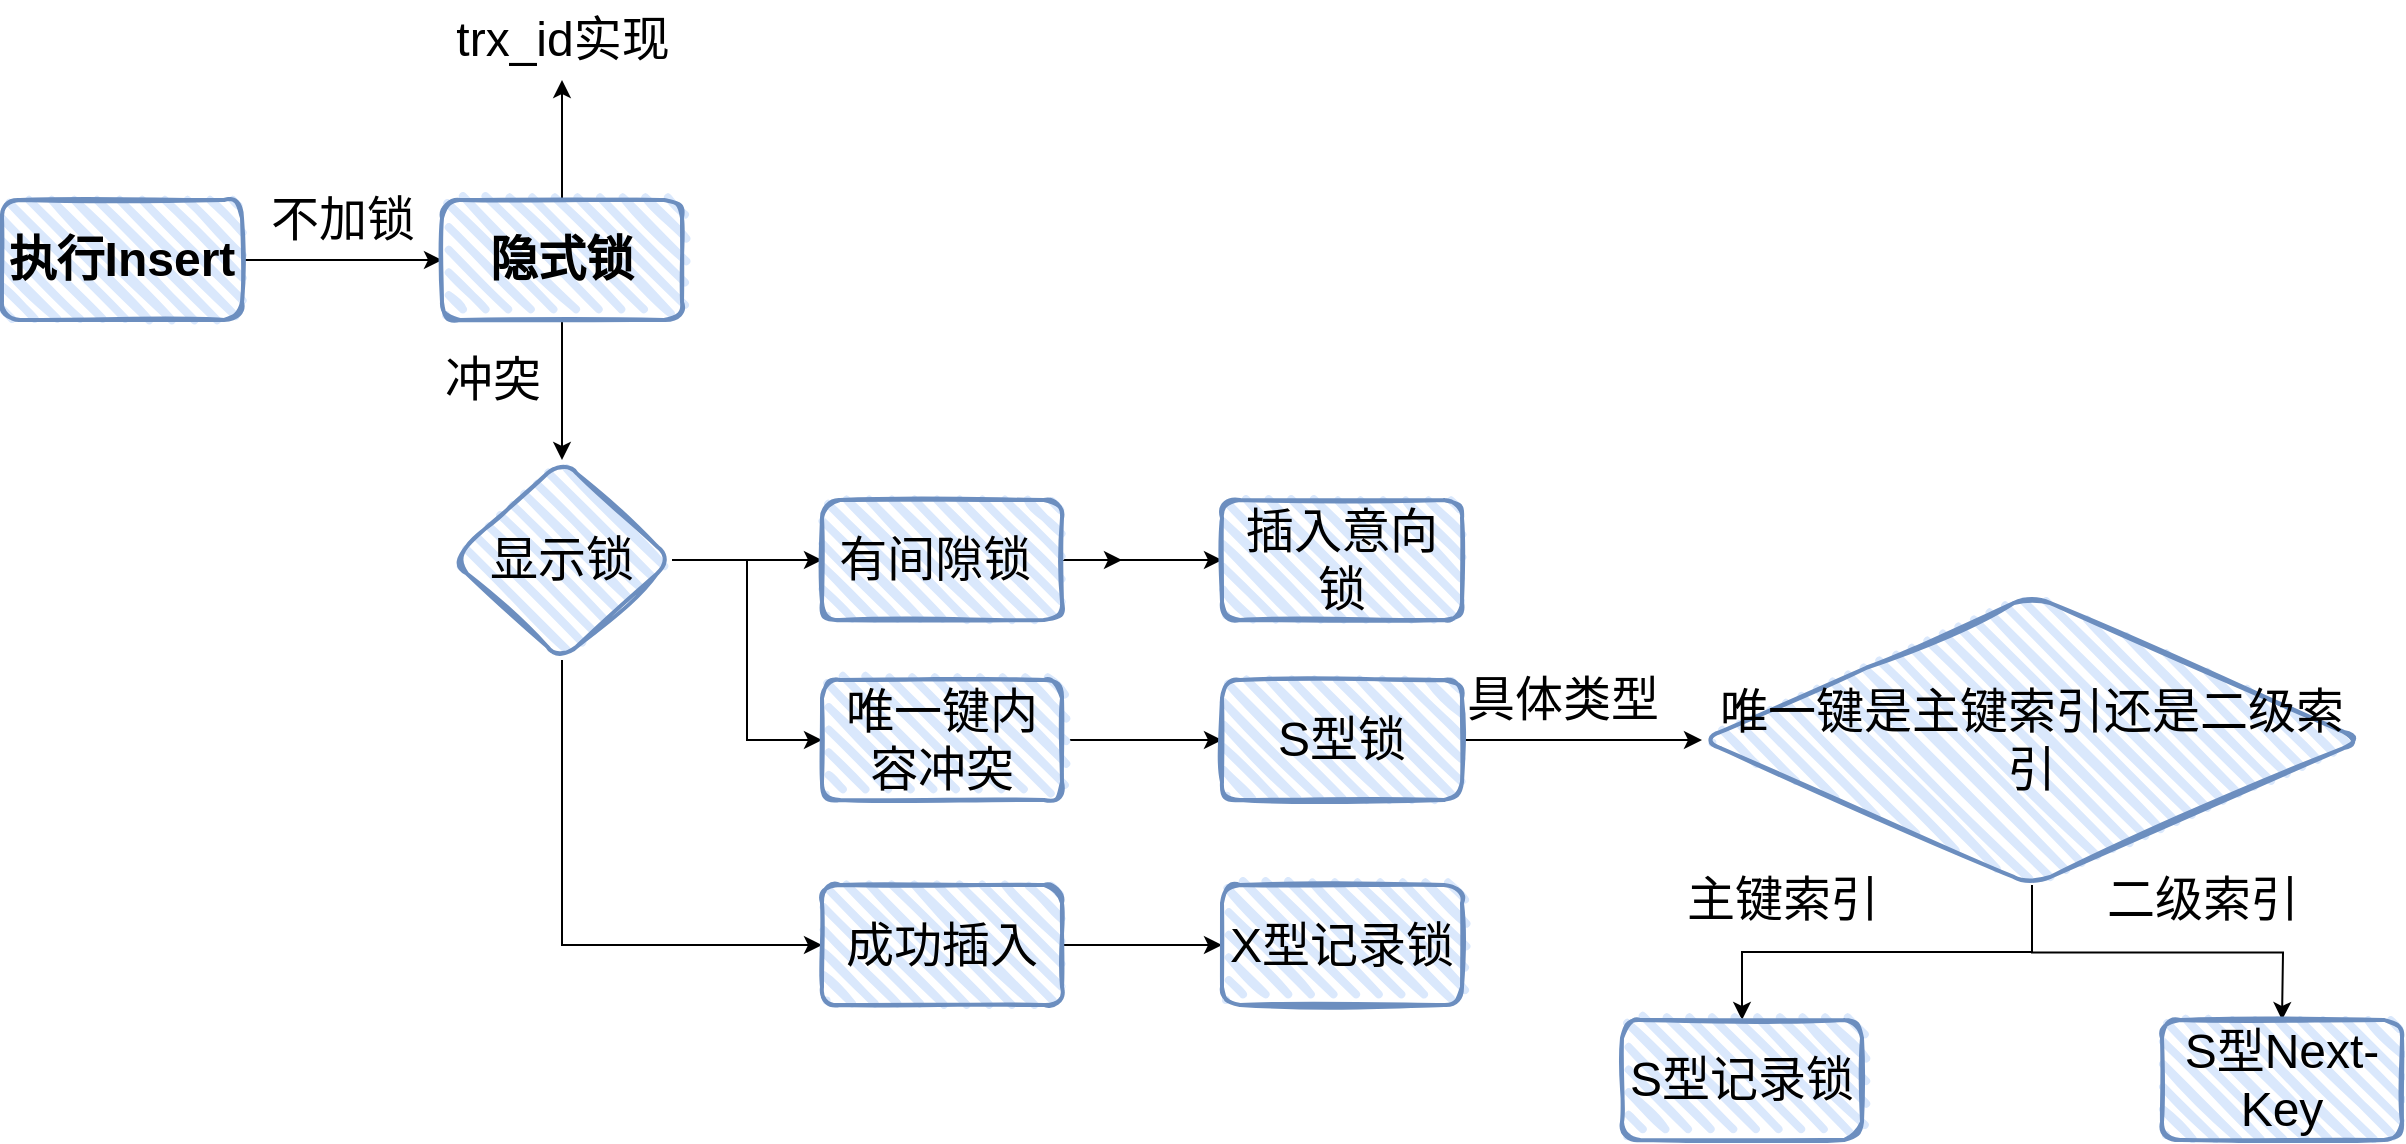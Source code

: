 <mxfile version="20.8.4" type="github">
  <diagram id="qTviWWsmxDnh-r_rgmAz" name="第 1 页">
    <mxGraphModel dx="1379" dy="863" grid="1" gridSize="10" guides="1" tooltips="1" connect="1" arrows="1" fold="1" page="1" pageScale="1" pageWidth="827" pageHeight="1169" math="0" shadow="0">
      <root>
        <mxCell id="0" />
        <mxCell id="1" parent="0" />
        <mxCell id="BofSnAzxSbXl51jhhJ9m-21" style="edgeStyle=orthogonalEdgeStyle;rounded=0;orthogonalLoop=1;jettySize=auto;html=1;entryX=0;entryY=0.5;entryDx=0;entryDy=0;fontFamily=Helvetica;fontSize=24;fontColor=default;" edge="1" parent="1" source="BofSnAzxSbXl51jhhJ9m-8" target="BofSnAzxSbXl51jhhJ9m-20">
          <mxGeometry relative="1" as="geometry" />
        </mxCell>
        <mxCell id="BofSnAzxSbXl51jhhJ9m-8" value="执行Insert" style="rounded=1;whiteSpace=wrap;html=1;strokeWidth=2;fillWeight=4;hachureGap=8;hachureAngle=45;fillColor=#dae8fc;sketch=1;glass=0;strokeColor=#6c8ebf;fontSize=24;fontStyle=1" vertex="1" parent="1">
          <mxGeometry x="50" y="190" width="120" height="60" as="geometry" />
        </mxCell>
        <mxCell id="BofSnAzxSbXl51jhhJ9m-27" style="edgeStyle=orthogonalEdgeStyle;rounded=0;orthogonalLoop=1;jettySize=auto;html=1;fontFamily=Helvetica;fontSize=24;fontColor=default;entryX=0.5;entryY=0;entryDx=0;entryDy=0;" edge="1" parent="1" source="BofSnAzxSbXl51jhhJ9m-20" target="BofSnAzxSbXl51jhhJ9m-28">
          <mxGeometry relative="1" as="geometry">
            <mxPoint x="310" y="300" as="targetPoint" />
          </mxGeometry>
        </mxCell>
        <mxCell id="BofSnAzxSbXl51jhhJ9m-30" style="edgeStyle=orthogonalEdgeStyle;rounded=0;orthogonalLoop=1;jettySize=auto;html=1;fontFamily=Helvetica;fontSize=24;fontColor=default;" edge="1" parent="1" source="BofSnAzxSbXl51jhhJ9m-20" target="BofSnAzxSbXl51jhhJ9m-26">
          <mxGeometry relative="1" as="geometry" />
        </mxCell>
        <mxCell id="BofSnAzxSbXl51jhhJ9m-20" value="隐式锁" style="rounded=1;whiteSpace=wrap;html=1;strokeWidth=2;fillWeight=4;hachureGap=8;hachureAngle=45;fillColor=#dae8fc;sketch=1;glass=0;strokeColor=#6c8ebf;fontSize=24;fontStyle=1;fontFamily=Helvetica;fontColor=default;" vertex="1" parent="1">
          <mxGeometry x="270" y="190" width="120" height="60" as="geometry" />
        </mxCell>
        <mxCell id="BofSnAzxSbXl51jhhJ9m-26" value="trx_id实现" style="text;html=1;align=center;verticalAlign=middle;resizable=0;points=[];autosize=1;strokeColor=none;fillColor=none;fontSize=24;fontFamily=Helvetica;fontColor=default;" vertex="1" parent="1">
          <mxGeometry x="265" y="90" width="130" height="40" as="geometry" />
        </mxCell>
        <mxCell id="BofSnAzxSbXl51jhhJ9m-37" value="" style="edgeStyle=orthogonalEdgeStyle;rounded=0;orthogonalLoop=1;jettySize=auto;html=1;fontFamily=Helvetica;fontSize=24;fontColor=default;" edge="1" parent="1" source="BofSnAzxSbXl51jhhJ9m-28" target="BofSnAzxSbXl51jhhJ9m-36">
          <mxGeometry relative="1" as="geometry" />
        </mxCell>
        <mxCell id="BofSnAzxSbXl51jhhJ9m-42" style="edgeStyle=orthogonalEdgeStyle;rounded=0;orthogonalLoop=1;jettySize=auto;html=1;entryX=0;entryY=0.5;entryDx=0;entryDy=0;fontFamily=Helvetica;fontSize=24;fontColor=default;" edge="1" parent="1" source="BofSnAzxSbXl51jhhJ9m-28" target="BofSnAzxSbXl51jhhJ9m-41">
          <mxGeometry relative="1" as="geometry" />
        </mxCell>
        <mxCell id="BofSnAzxSbXl51jhhJ9m-60" style="edgeStyle=orthogonalEdgeStyle;rounded=0;orthogonalLoop=1;jettySize=auto;html=1;exitX=0.5;exitY=1;exitDx=0;exitDy=0;entryX=0;entryY=0.5;entryDx=0;entryDy=0;fontFamily=Helvetica;fontSize=24;fontColor=default;" edge="1" parent="1" source="BofSnAzxSbXl51jhhJ9m-28" target="BofSnAzxSbXl51jhhJ9m-57">
          <mxGeometry relative="1" as="geometry" />
        </mxCell>
        <mxCell id="BofSnAzxSbXl51jhhJ9m-28" value="显示锁" style="rhombus;whiteSpace=wrap;html=1;rounded=1;glass=0;sketch=1;fillWeight=4;hachureGap=8;hachureAngle=45;strokeColor=#6c8ebf;strokeWidth=2;fontFamily=Helvetica;fontSize=24;fontColor=default;fillColor=#dae8fc;" vertex="1" parent="1">
          <mxGeometry x="275" y="320" width="110" height="100" as="geometry" />
        </mxCell>
        <mxCell id="BofSnAzxSbXl51jhhJ9m-34" value="冲突" style="text;html=1;align=center;verticalAlign=middle;resizable=0;points=[];autosize=1;strokeColor=none;fillColor=none;fontSize=24;fontFamily=Helvetica;fontColor=default;" vertex="1" parent="1">
          <mxGeometry x="260" y="260" width="70" height="40" as="geometry" />
        </mxCell>
        <mxCell id="BofSnAzxSbXl51jhhJ9m-35" value="不加锁" style="text;html=1;align=center;verticalAlign=middle;resizable=0;points=[];autosize=1;strokeColor=none;fillColor=none;fontSize=24;fontFamily=Helvetica;fontColor=default;" vertex="1" parent="1">
          <mxGeometry x="170" y="180" width="100" height="40" as="geometry" />
        </mxCell>
        <mxCell id="BofSnAzxSbXl51jhhJ9m-40" value="" style="edgeStyle=orthogonalEdgeStyle;rounded=0;orthogonalLoop=1;jettySize=auto;html=1;fontFamily=Helvetica;fontSize=24;fontColor=default;" edge="1" parent="1" source="BofSnAzxSbXl51jhhJ9m-36">
          <mxGeometry relative="1" as="geometry">
            <mxPoint x="610" y="370" as="targetPoint" />
          </mxGeometry>
        </mxCell>
        <mxCell id="BofSnAzxSbXl51jhhJ9m-45" value="" style="edgeStyle=orthogonalEdgeStyle;rounded=0;orthogonalLoop=1;jettySize=auto;html=1;fontFamily=Helvetica;fontSize=24;fontColor=default;" edge="1" parent="1" source="BofSnAzxSbXl51jhhJ9m-36" target="BofSnAzxSbXl51jhhJ9m-44">
          <mxGeometry relative="1" as="geometry" />
        </mxCell>
        <mxCell id="BofSnAzxSbXl51jhhJ9m-36" value="有间隙锁&lt;span style=&quot;white-space: pre;&quot;&gt;	&lt;/span&gt;" style="whiteSpace=wrap;html=1;fontSize=24;fillColor=#dae8fc;strokeColor=#6c8ebf;rounded=1;glass=0;sketch=1;fillWeight=4;hachureGap=8;hachureAngle=45;strokeWidth=2;" vertex="1" parent="1">
          <mxGeometry x="460" y="340" width="120" height="60" as="geometry" />
        </mxCell>
        <mxCell id="BofSnAzxSbXl51jhhJ9m-46" style="edgeStyle=orthogonalEdgeStyle;rounded=0;orthogonalLoop=1;jettySize=auto;html=1;entryX=0;entryY=0.5;entryDx=0;entryDy=0;fontFamily=Helvetica;fontSize=24;fontColor=default;" edge="1" parent="1" source="BofSnAzxSbXl51jhhJ9m-41" target="BofSnAzxSbXl51jhhJ9m-43">
          <mxGeometry relative="1" as="geometry" />
        </mxCell>
        <mxCell id="BofSnAzxSbXl51jhhJ9m-41" value="唯一键内容冲突" style="whiteSpace=wrap;html=1;fontSize=24;fillColor=#dae8fc;strokeColor=#6c8ebf;rounded=1;glass=0;sketch=1;fillWeight=4;hachureGap=8;hachureAngle=45;strokeWidth=2;" vertex="1" parent="1">
          <mxGeometry x="460" y="430" width="120" height="60" as="geometry" />
        </mxCell>
        <mxCell id="BofSnAzxSbXl51jhhJ9m-48" value="" style="edgeStyle=orthogonalEdgeStyle;rounded=0;orthogonalLoop=1;jettySize=auto;html=1;fontFamily=Helvetica;fontSize=24;fontColor=default;" edge="1" parent="1" source="BofSnAzxSbXl51jhhJ9m-43" target="BofSnAzxSbXl51jhhJ9m-47">
          <mxGeometry relative="1" as="geometry" />
        </mxCell>
        <mxCell id="BofSnAzxSbXl51jhhJ9m-43" value="S型锁" style="whiteSpace=wrap;html=1;fontSize=24;fillColor=#dae8fc;strokeColor=#6c8ebf;rounded=1;glass=0;sketch=1;fillWeight=4;hachureGap=8;hachureAngle=45;strokeWidth=2;fontFamily=Helvetica;fontColor=default;" vertex="1" parent="1">
          <mxGeometry x="660" y="430" width="120" height="60" as="geometry" />
        </mxCell>
        <mxCell id="BofSnAzxSbXl51jhhJ9m-44" value="插入意向锁" style="whiteSpace=wrap;html=1;fontSize=24;fillColor=#dae8fc;strokeColor=#6c8ebf;rounded=1;glass=0;sketch=1;fillWeight=4;hachureGap=8;hachureAngle=45;strokeWidth=2;" vertex="1" parent="1">
          <mxGeometry x="660" y="340" width="120" height="60" as="geometry" />
        </mxCell>
        <mxCell id="BofSnAzxSbXl51jhhJ9m-51" value="" style="edgeStyle=orthogonalEdgeStyle;rounded=0;orthogonalLoop=1;jettySize=auto;html=1;fontFamily=Helvetica;fontSize=24;fontColor=default;" edge="1" parent="1" source="BofSnAzxSbXl51jhhJ9m-47" target="BofSnAzxSbXl51jhhJ9m-50">
          <mxGeometry relative="1" as="geometry">
            <Array as="points">
              <mxPoint x="1065" y="566" />
              <mxPoint x="920" y="566" />
            </Array>
          </mxGeometry>
        </mxCell>
        <mxCell id="BofSnAzxSbXl51jhhJ9m-53" style="edgeStyle=orthogonalEdgeStyle;rounded=0;orthogonalLoop=1;jettySize=auto;html=1;fontFamily=Helvetica;fontSize=24;fontColor=default;" edge="1" parent="1" source="BofSnAzxSbXl51jhhJ9m-47">
          <mxGeometry relative="1" as="geometry">
            <mxPoint x="1190" y="600" as="targetPoint" />
          </mxGeometry>
        </mxCell>
        <mxCell id="BofSnAzxSbXl51jhhJ9m-47" value="唯一键是主键索引还是二级索引" style="rhombus;whiteSpace=wrap;html=1;fontSize=24;fillColor=#dae8fc;strokeColor=#6c8ebf;rounded=1;glass=0;sketch=1;fillWeight=4;hachureGap=8;hachureAngle=45;strokeWidth=2;" vertex="1" parent="1">
          <mxGeometry x="900" y="387.5" width="330" height="145" as="geometry" />
        </mxCell>
        <mxCell id="BofSnAzxSbXl51jhhJ9m-49" value="具体类型" style="text;html=1;align=center;verticalAlign=middle;resizable=0;points=[];autosize=1;strokeColor=none;fillColor=none;fontSize=24;fontFamily=Helvetica;fontColor=default;" vertex="1" parent="1">
          <mxGeometry x="770" y="420" width="120" height="40" as="geometry" />
        </mxCell>
        <mxCell id="BofSnAzxSbXl51jhhJ9m-50" value="S型记录锁" style="whiteSpace=wrap;html=1;fontSize=24;fillColor=#dae8fc;strokeColor=#6c8ebf;rounded=1;glass=0;sketch=1;fillWeight=4;hachureGap=8;hachureAngle=45;strokeWidth=2;" vertex="1" parent="1">
          <mxGeometry x="860" y="600" width="120" height="60" as="geometry" />
        </mxCell>
        <mxCell id="BofSnAzxSbXl51jhhJ9m-52" value="S型Next-Key" style="whiteSpace=wrap;html=1;rounded=1;glass=0;sketch=1;fillWeight=4;hachureGap=8;hachureAngle=45;strokeColor=#6c8ebf;strokeWidth=2;fontFamily=Helvetica;fontSize=24;fontColor=default;fillColor=#dae8fc;" vertex="1" parent="1">
          <mxGeometry x="1130" y="600" width="120" height="60" as="geometry" />
        </mxCell>
        <mxCell id="BofSnAzxSbXl51jhhJ9m-54" value="主键索引" style="text;html=1;align=center;verticalAlign=middle;resizable=0;points=[];autosize=1;strokeColor=none;fillColor=none;fontSize=24;fontFamily=Helvetica;fontColor=default;" vertex="1" parent="1">
          <mxGeometry x="880" y="520" width="120" height="40" as="geometry" />
        </mxCell>
        <mxCell id="BofSnAzxSbXl51jhhJ9m-55" value="二级索引" style="text;html=1;align=center;verticalAlign=middle;resizable=0;points=[];autosize=1;strokeColor=none;fillColor=none;fontSize=24;fontFamily=Helvetica;fontColor=default;" vertex="1" parent="1">
          <mxGeometry x="1090" y="520" width="120" height="40" as="geometry" />
        </mxCell>
        <mxCell id="BofSnAzxSbXl51jhhJ9m-59" value="" style="edgeStyle=orthogonalEdgeStyle;rounded=0;orthogonalLoop=1;jettySize=auto;html=1;fontFamily=Helvetica;fontSize=24;fontColor=default;" edge="1" parent="1" source="BofSnAzxSbXl51jhhJ9m-57" target="BofSnAzxSbXl51jhhJ9m-58">
          <mxGeometry relative="1" as="geometry" />
        </mxCell>
        <mxCell id="BofSnAzxSbXl51jhhJ9m-57" value="成功插入" style="whiteSpace=wrap;html=1;rounded=1;glass=0;sketch=1;fillWeight=4;hachureGap=8;hachureAngle=45;strokeColor=#6c8ebf;strokeWidth=2;fontFamily=Helvetica;fontSize=24;fontColor=default;fillColor=#dae8fc;" vertex="1" parent="1">
          <mxGeometry x="460" y="532.5" width="120" height="60" as="geometry" />
        </mxCell>
        <mxCell id="BofSnAzxSbXl51jhhJ9m-58" value="X型记录锁" style="whiteSpace=wrap;html=1;fontSize=24;fillColor=#dae8fc;strokeColor=#6c8ebf;rounded=1;glass=0;sketch=1;fillWeight=4;hachureGap=8;hachureAngle=45;strokeWidth=2;" vertex="1" parent="1">
          <mxGeometry x="660" y="532.5" width="120" height="60" as="geometry" />
        </mxCell>
      </root>
    </mxGraphModel>
  </diagram>
</mxfile>

